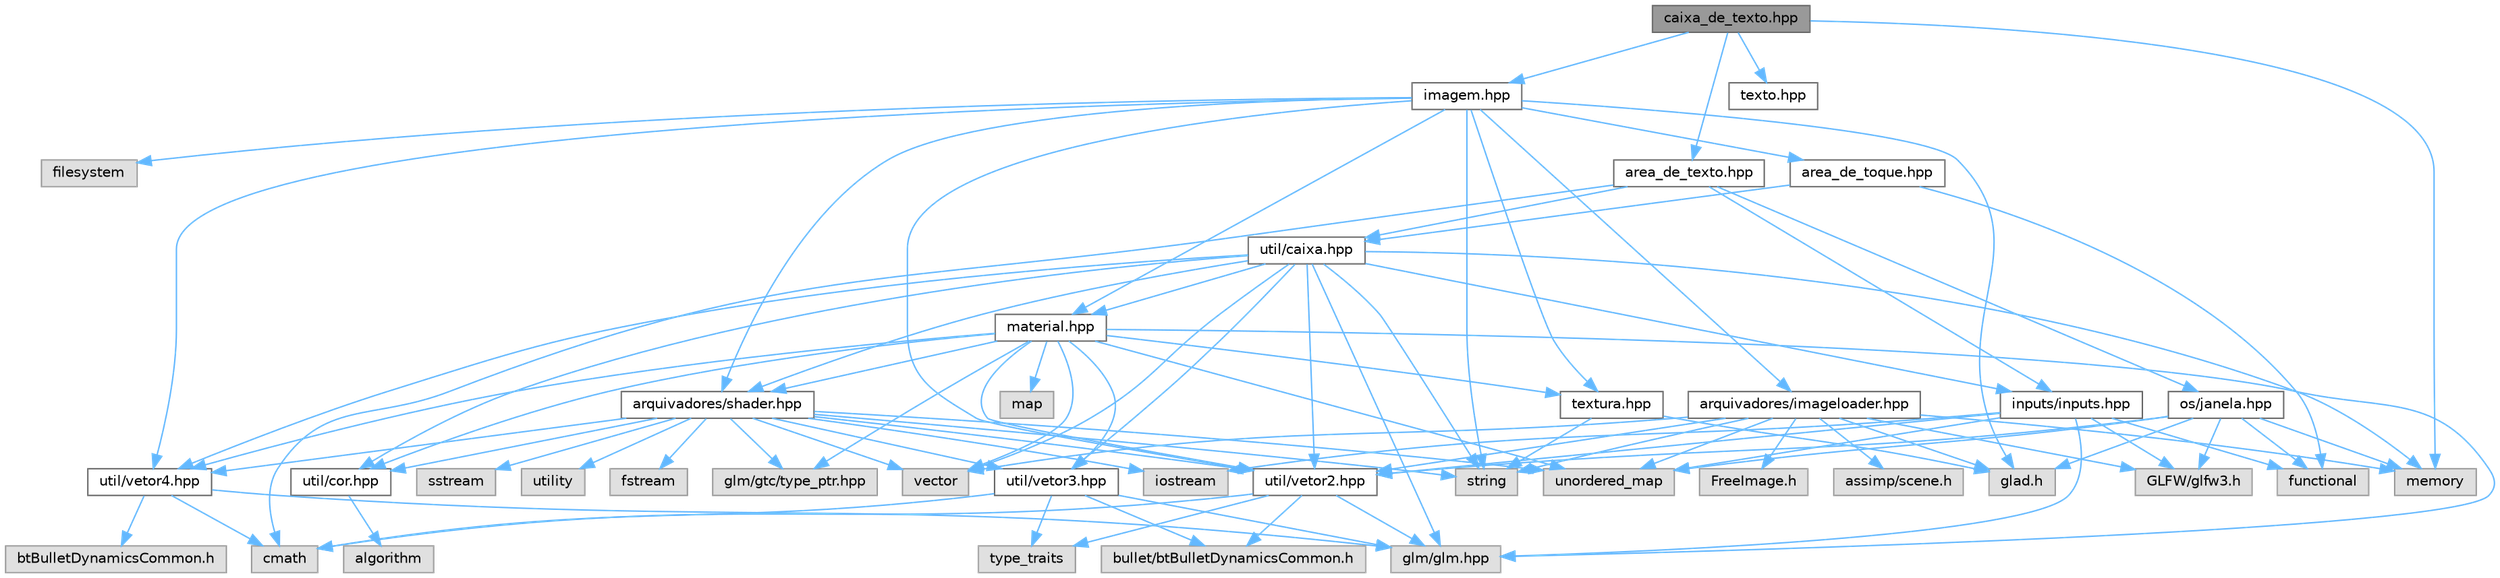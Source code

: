 digraph "caixa_de_texto.hpp"
{
 // LATEX_PDF_SIZE
  bgcolor="transparent";
  edge [fontname=Helvetica,fontsize=10,labelfontname=Helvetica,labelfontsize=10];
  node [fontname=Helvetica,fontsize=10,shape=box,height=0.2,width=0.4];
  Node1 [id="Node000001",label="caixa_de_texto.hpp",height=0.2,width=0.4,color="gray40", fillcolor="grey60", style="filled", fontcolor="black",tooltip=" "];
  Node1 -> Node2 [id="edge1_Node000001_Node000002",color="steelblue1",style="solid",tooltip=" "];
  Node2 [id="Node000002",label="imagem.hpp",height=0.2,width=0.4,color="grey40", fillcolor="white", style="filled",URL="$imagem_8hpp.html",tooltip=" "];
  Node2 -> Node3 [id="edge2_Node000002_Node000003",color="steelblue1",style="solid",tooltip=" "];
  Node3 [id="Node000003",label="glad.h",height=0.2,width=0.4,color="grey60", fillcolor="#E0E0E0", style="filled",tooltip=" "];
  Node2 -> Node4 [id="edge3_Node000002_Node000004",color="steelblue1",style="solid",tooltip=" "];
  Node4 [id="Node000004",label="string",height=0.2,width=0.4,color="grey60", fillcolor="#E0E0E0", style="filled",tooltip=" "];
  Node2 -> Node5 [id="edge4_Node000002_Node000005",color="steelblue1",style="solid",tooltip=" "];
  Node5 [id="Node000005",label="filesystem",height=0.2,width=0.4,color="grey60", fillcolor="#E0E0E0", style="filled",tooltip=" "];
  Node2 -> Node6 [id="edge5_Node000002_Node000006",color="steelblue1",style="solid",tooltip=" "];
  Node6 [id="Node000006",label="area_de_toque.hpp",height=0.2,width=0.4,color="grey40", fillcolor="white", style="filled",URL="$area__de__toque_8hpp.html",tooltip=" "];
  Node6 -> Node7 [id="edge6_Node000006_Node000007",color="steelblue1",style="solid",tooltip=" "];
  Node7 [id="Node000007",label="functional",height=0.2,width=0.4,color="grey60", fillcolor="#E0E0E0", style="filled",tooltip=" "];
  Node6 -> Node8 [id="edge7_Node000006_Node000008",color="steelblue1",style="solid",tooltip=" "];
  Node8 [id="Node000008",label="util/caixa.hpp",height=0.2,width=0.4,color="grey40", fillcolor="white", style="filled",URL="$caixa_8hpp.html",tooltip=" "];
  Node8 -> Node4 [id="edge8_Node000008_Node000004",color="steelblue1",style="solid",tooltip=" "];
  Node8 -> Node9 [id="edge9_Node000008_Node000009",color="steelblue1",style="solid",tooltip=" "];
  Node9 [id="Node000009",label="memory",height=0.2,width=0.4,color="grey60", fillcolor="#E0E0E0", style="filled",tooltip=" "];
  Node8 -> Node10 [id="edge10_Node000008_Node000010",color="steelblue1",style="solid",tooltip=" "];
  Node10 [id="Node000010",label="vector",height=0.2,width=0.4,color="grey60", fillcolor="#E0E0E0", style="filled",tooltip=" "];
  Node8 -> Node11 [id="edge11_Node000008_Node000011",color="steelblue1",style="solid",tooltip=" "];
  Node11 [id="Node000011",label="material.hpp",height=0.2,width=0.4,color="grey40", fillcolor="white", style="filled",URL="$material_8hpp.html",tooltip=" "];
  Node11 -> Node12 [id="edge12_Node000011_Node000012",color="steelblue1",style="solid",tooltip=" "];
  Node12 [id="Node000012",label="unordered_map",height=0.2,width=0.4,color="grey60", fillcolor="#E0E0E0", style="filled",tooltip=" "];
  Node11 -> Node10 [id="edge13_Node000011_Node000010",color="steelblue1",style="solid",tooltip=" "];
  Node11 -> Node13 [id="edge14_Node000011_Node000013",color="steelblue1",style="solid",tooltip=" "];
  Node13 [id="Node000013",label="map",height=0.2,width=0.4,color="grey60", fillcolor="#E0E0E0", style="filled",tooltip=" "];
  Node11 -> Node14 [id="edge15_Node000011_Node000014",color="steelblue1",style="solid",tooltip=" "];
  Node14 [id="Node000014",label="arquivadores/shader.hpp",height=0.2,width=0.4,color="grey40", fillcolor="white", style="filled",URL="$shader_8hpp.html",tooltip="Gerencia os shaders GLSL."];
  Node14 -> Node4 [id="edge16_Node000014_Node000004",color="steelblue1",style="solid",tooltip=" "];
  Node14 -> Node15 [id="edge17_Node000014_Node000015",color="steelblue1",style="solid",tooltip=" "];
  Node15 [id="Node000015",label="fstream",height=0.2,width=0.4,color="grey60", fillcolor="#E0E0E0", style="filled",tooltip=" "];
  Node14 -> Node16 [id="edge18_Node000014_Node000016",color="steelblue1",style="solid",tooltip=" "];
  Node16 [id="Node000016",label="sstream",height=0.2,width=0.4,color="grey60", fillcolor="#E0E0E0", style="filled",tooltip=" "];
  Node14 -> Node17 [id="edge19_Node000014_Node000017",color="steelblue1",style="solid",tooltip=" "];
  Node17 [id="Node000017",label="iostream",height=0.2,width=0.4,color="grey60", fillcolor="#E0E0E0", style="filled",tooltip=" "];
  Node14 -> Node10 [id="edge20_Node000014_Node000010",color="steelblue1",style="solid",tooltip=" "];
  Node14 -> Node18 [id="edge21_Node000014_Node000018",color="steelblue1",style="solid",tooltip=" "];
  Node18 [id="Node000018",label="utility",height=0.2,width=0.4,color="grey60", fillcolor="#E0E0E0", style="filled",tooltip=" "];
  Node14 -> Node12 [id="edge22_Node000014_Node000012",color="steelblue1",style="solid",tooltip=" "];
  Node14 -> Node19 [id="edge23_Node000014_Node000019",color="steelblue1",style="solid",tooltip=" "];
  Node19 [id="Node000019",label="glm/gtc/type_ptr.hpp",height=0.2,width=0.4,color="grey60", fillcolor="#E0E0E0", style="filled",tooltip=" "];
  Node14 -> Node20 [id="edge24_Node000014_Node000020",color="steelblue1",style="solid",tooltip=" "];
  Node20 [id="Node000020",label="util/vetor4.hpp",height=0.2,width=0.4,color="grey40", fillcolor="white", style="filled",URL="$vetor4_8hpp.html",tooltip=" "];
  Node20 -> Node21 [id="edge25_Node000020_Node000021",color="steelblue1",style="solid",tooltip=" "];
  Node21 [id="Node000021",label="cmath",height=0.2,width=0.4,color="grey60", fillcolor="#E0E0E0", style="filled",tooltip=" "];
  Node20 -> Node22 [id="edge26_Node000020_Node000022",color="steelblue1",style="solid",tooltip=" "];
  Node22 [id="Node000022",label="glm/glm.hpp",height=0.2,width=0.4,color="grey60", fillcolor="#E0E0E0", style="filled",tooltip=" "];
  Node20 -> Node23 [id="edge27_Node000020_Node000023",color="steelblue1",style="solid",tooltip=" "];
  Node23 [id="Node000023",label="btBulletDynamicsCommon.h",height=0.2,width=0.4,color="grey60", fillcolor="#E0E0E0", style="filled",tooltip=" "];
  Node14 -> Node24 [id="edge28_Node000014_Node000024",color="steelblue1",style="solid",tooltip=" "];
  Node24 [id="Node000024",label="util/vetor2.hpp",height=0.2,width=0.4,color="grey40", fillcolor="white", style="filled",URL="$vetor2_8hpp.html",tooltip=" "];
  Node24 -> Node21 [id="edge29_Node000024_Node000021",color="steelblue1",style="solid",tooltip=" "];
  Node24 -> Node25 [id="edge30_Node000024_Node000025",color="steelblue1",style="solid",tooltip=" "];
  Node25 [id="Node000025",label="type_traits",height=0.2,width=0.4,color="grey60", fillcolor="#E0E0E0", style="filled",tooltip=" "];
  Node24 -> Node26 [id="edge31_Node000024_Node000026",color="steelblue1",style="solid",tooltip=" "];
  Node26 [id="Node000026",label="bullet/btBulletDynamicsCommon.h",height=0.2,width=0.4,color="grey60", fillcolor="#E0E0E0", style="filled",tooltip=" "];
  Node24 -> Node22 [id="edge32_Node000024_Node000022",color="steelblue1",style="solid",tooltip=" "];
  Node14 -> Node27 [id="edge33_Node000014_Node000027",color="steelblue1",style="solid",tooltip=" "];
  Node27 [id="Node000027",label="util/vetor3.hpp",height=0.2,width=0.4,color="grey40", fillcolor="white", style="filled",URL="$vetor3_8hpp.html",tooltip=" "];
  Node27 -> Node21 [id="edge34_Node000027_Node000021",color="steelblue1",style="solid",tooltip=" "];
  Node27 -> Node25 [id="edge35_Node000027_Node000025",color="steelblue1",style="solid",tooltip=" "];
  Node27 -> Node26 [id="edge36_Node000027_Node000026",color="steelblue1",style="solid",tooltip=" "];
  Node27 -> Node22 [id="edge37_Node000027_Node000022",color="steelblue1",style="solid",tooltip=" "];
  Node14 -> Node28 [id="edge38_Node000014_Node000028",color="steelblue1",style="solid",tooltip=" "];
  Node28 [id="Node000028",label="util/cor.hpp",height=0.2,width=0.4,color="grey40", fillcolor="white", style="filled",URL="$cor_8hpp.html",tooltip=" "];
  Node28 -> Node29 [id="edge39_Node000028_Node000029",color="steelblue1",style="solid",tooltip=" "];
  Node29 [id="Node000029",label="algorithm",height=0.2,width=0.4,color="grey60", fillcolor="#E0E0E0", style="filled",tooltip=" "];
  Node11 -> Node30 [id="edge40_Node000011_Node000030",color="steelblue1",style="solid",tooltip=" "];
  Node30 [id="Node000030",label="textura.hpp",height=0.2,width=0.4,color="grey40", fillcolor="white", style="filled",URL="$textura_8hpp.html",tooltip=" "];
  Node30 -> Node4 [id="edge41_Node000030_Node000004",color="steelblue1",style="solid",tooltip=" "];
  Node30 -> Node3 [id="edge42_Node000030_Node000003",color="steelblue1",style="solid",tooltip=" "];
  Node11 -> Node24 [id="edge43_Node000011_Node000024",color="steelblue1",style="solid",tooltip=" "];
  Node11 -> Node27 [id="edge44_Node000011_Node000027",color="steelblue1",style="solid",tooltip=" "];
  Node11 -> Node20 [id="edge45_Node000011_Node000020",color="steelblue1",style="solid",tooltip=" "];
  Node11 -> Node22 [id="edge46_Node000011_Node000022",color="steelblue1",style="solid",tooltip=" "];
  Node11 -> Node19 [id="edge47_Node000011_Node000019",color="steelblue1",style="solid",tooltip=" "];
  Node11 -> Node28 [id="edge48_Node000011_Node000028",color="steelblue1",style="solid",tooltip=" "];
  Node8 -> Node24 [id="edge49_Node000008_Node000024",color="steelblue1",style="solid",tooltip=" "];
  Node8 -> Node27 [id="edge50_Node000008_Node000027",color="steelblue1",style="solid",tooltip=" "];
  Node8 -> Node28 [id="edge51_Node000008_Node000028",color="steelblue1",style="solid",tooltip=" "];
  Node8 -> Node20 [id="edge52_Node000008_Node000020",color="steelblue1",style="solid",tooltip=" "];
  Node8 -> Node22 [id="edge53_Node000008_Node000022",color="steelblue1",style="solid",tooltip=" "];
  Node8 -> Node14 [id="edge54_Node000008_Node000014",color="steelblue1",style="solid",tooltip=" "];
  Node8 -> Node31 [id="edge55_Node000008_Node000031",color="steelblue1",style="solid",tooltip=" "];
  Node31 [id="Node000031",label="inputs/inputs.hpp",height=0.2,width=0.4,color="grey40", fillcolor="white", style="filled",URL="$inputs_8hpp.html",tooltip=" "];
  Node31 -> Node32 [id="edge56_Node000031_Node000032",color="steelblue1",style="solid",tooltip=" "];
  Node32 [id="Node000032",label="GLFW/glfw3.h",height=0.2,width=0.4,color="grey60", fillcolor="#E0E0E0", style="filled",tooltip=" "];
  Node31 -> Node17 [id="edge57_Node000031_Node000017",color="steelblue1",style="solid",tooltip=" "];
  Node31 -> Node12 [id="edge58_Node000031_Node000012",color="steelblue1",style="solid",tooltip=" "];
  Node31 -> Node7 [id="edge59_Node000031_Node000007",color="steelblue1",style="solid",tooltip=" "];
  Node31 -> Node22 [id="edge60_Node000031_Node000022",color="steelblue1",style="solid",tooltip=" "];
  Node31 -> Node24 [id="edge61_Node000031_Node000024",color="steelblue1",style="solid",tooltip=" "];
  Node2 -> Node24 [id="edge62_Node000002_Node000024",color="steelblue1",style="solid",tooltip=" "];
  Node2 -> Node20 [id="edge63_Node000002_Node000020",color="steelblue1",style="solid",tooltip=" "];
  Node2 -> Node11 [id="edge64_Node000002_Node000011",color="steelblue1",style="solid",tooltip=" "];
  Node2 -> Node30 [id="edge65_Node000002_Node000030",color="steelblue1",style="solid",tooltip=" "];
  Node2 -> Node14 [id="edge66_Node000002_Node000014",color="steelblue1",style="solid",tooltip=" "];
  Node2 -> Node33 [id="edge67_Node000002_Node000033",color="steelblue1",style="solid",tooltip=" "];
  Node33 [id="Node000033",label="arquivadores/imageloader.hpp",height=0.2,width=0.4,color="grey40", fillcolor="white", style="filled",URL="$imageloader_8hpp.html",tooltip=" "];
  Node33 -> Node3 [id="edge68_Node000033_Node000003",color="steelblue1",style="solid",tooltip=" "];
  Node33 -> Node32 [id="edge69_Node000033_Node000032",color="steelblue1",style="solid",tooltip=" "];
  Node33 -> Node4 [id="edge70_Node000033_Node000004",color="steelblue1",style="solid",tooltip=" "];
  Node33 -> Node12 [id="edge71_Node000033_Node000012",color="steelblue1",style="solid",tooltip=" "];
  Node33 -> Node34 [id="edge72_Node000033_Node000034",color="steelblue1",style="solid",tooltip=" "];
  Node34 [id="Node000034",label="FreeImage.h",height=0.2,width=0.4,color="grey60", fillcolor="#E0E0E0", style="filled",tooltip=" "];
  Node33 -> Node35 [id="edge73_Node000033_Node000035",color="steelblue1",style="solid",tooltip=" "];
  Node35 [id="Node000035",label="assimp/scene.h",height=0.2,width=0.4,color="grey60", fillcolor="#E0E0E0", style="filled",tooltip=" "];
  Node33 -> Node10 [id="edge74_Node000033_Node000010",color="steelblue1",style="solid",tooltip=" "];
  Node33 -> Node9 [id="edge75_Node000033_Node000009",color="steelblue1",style="solid",tooltip=" "];
  Node33 -> Node24 [id="edge76_Node000033_Node000024",color="steelblue1",style="solid",tooltip=" "];
  Node1 -> Node36 [id="edge77_Node000001_Node000036",color="steelblue1",style="solid",tooltip=" "];
  Node36 [id="Node000036",label="texto.hpp",height=0.2,width=0.4,color="grey40", fillcolor="white", style="filled",URL="$texto_8hpp.html",tooltip=" "];
  Node1 -> Node37 [id="edge78_Node000001_Node000037",color="steelblue1",style="solid",tooltip=" "];
  Node37 [id="Node000037",label="area_de_texto.hpp",height=0.2,width=0.4,color="grey40", fillcolor="white", style="filled",URL="$area__de__texto_8hpp.html",tooltip=" "];
  Node37 -> Node8 [id="edge79_Node000037_Node000008",color="steelblue1",style="solid",tooltip=" "];
  Node37 -> Node31 [id="edge80_Node000037_Node000031",color="steelblue1",style="solid",tooltip=" "];
  Node37 -> Node38 [id="edge81_Node000037_Node000038",color="steelblue1",style="solid",tooltip=" "];
  Node38 [id="Node000038",label="os/janela.hpp",height=0.2,width=0.4,color="grey40", fillcolor="white", style="filled",URL="$janela_8hpp_source.html",tooltip=" "];
  Node38 -> Node7 [id="edge82_Node000038_Node000007",color="steelblue1",style="solid",tooltip=" "];
  Node38 -> Node9 [id="edge83_Node000038_Node000009",color="steelblue1",style="solid",tooltip=" "];
  Node38 -> Node12 [id="edge84_Node000038_Node000012",color="steelblue1",style="solid",tooltip=" "];
  Node38 -> Node3 [id="edge85_Node000038_Node000003",color="steelblue1",style="solid",tooltip=" "];
  Node38 -> Node32 [id="edge86_Node000038_Node000032",color="steelblue1",style="solid",tooltip=" "];
  Node38 -> Node24 [id="edge87_Node000038_Node000024",color="steelblue1",style="solid",tooltip=" "];
  Node37 -> Node21 [id="edge88_Node000037_Node000021",color="steelblue1",style="solid",tooltip=" "];
  Node1 -> Node9 [id="edge89_Node000001_Node000009",color="steelblue1",style="solid",tooltip=" "];
}
